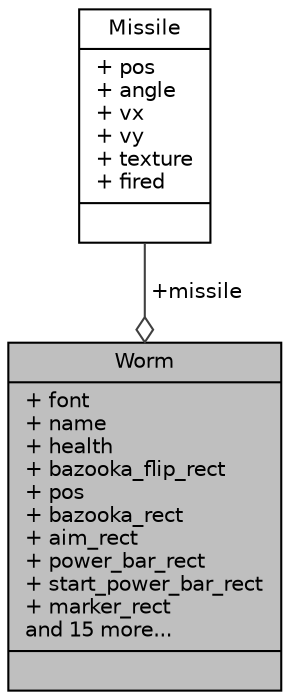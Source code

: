 digraph "Worm"
{
 // LATEX_PDF_SIZE
  edge [fontname="Helvetica",fontsize="10",labelfontname="Helvetica",labelfontsize="10"];
  node [fontname="Helvetica",fontsize="10",shape=record];
  Node1 [label="{Worm\n|+ font\l+ name\l+ health\l+ bazooka_flip_rect\l+ pos\l+ bazooka_rect\l+ aim_rect\l+ power_bar_rect\l+ start_power_bar_rect\l+ marker_rect\land 15 more...\l|}",height=0.2,width=0.4,color="black", fillcolor="grey75", style="filled", fontcolor="black",tooltip="Structure used for worm, contains it's name and health, velocity on x and y axis, bool if it's stable..."];
  Node2 -> Node1 [color="grey25",fontsize="10",style="solid",label=" +missile" ,arrowhead="odiamond",fontname="Helvetica"];
  Node2 [label="{Missile\n|+ pos\l+ angle\l+ vx\l+ vy\l+ texture\l+ fired\l|}",height=0.2,width=0.4,color="black", fillcolor="white", style="filled",URL="$struct_missile.html",tooltip="Structure used for missile."];
}
